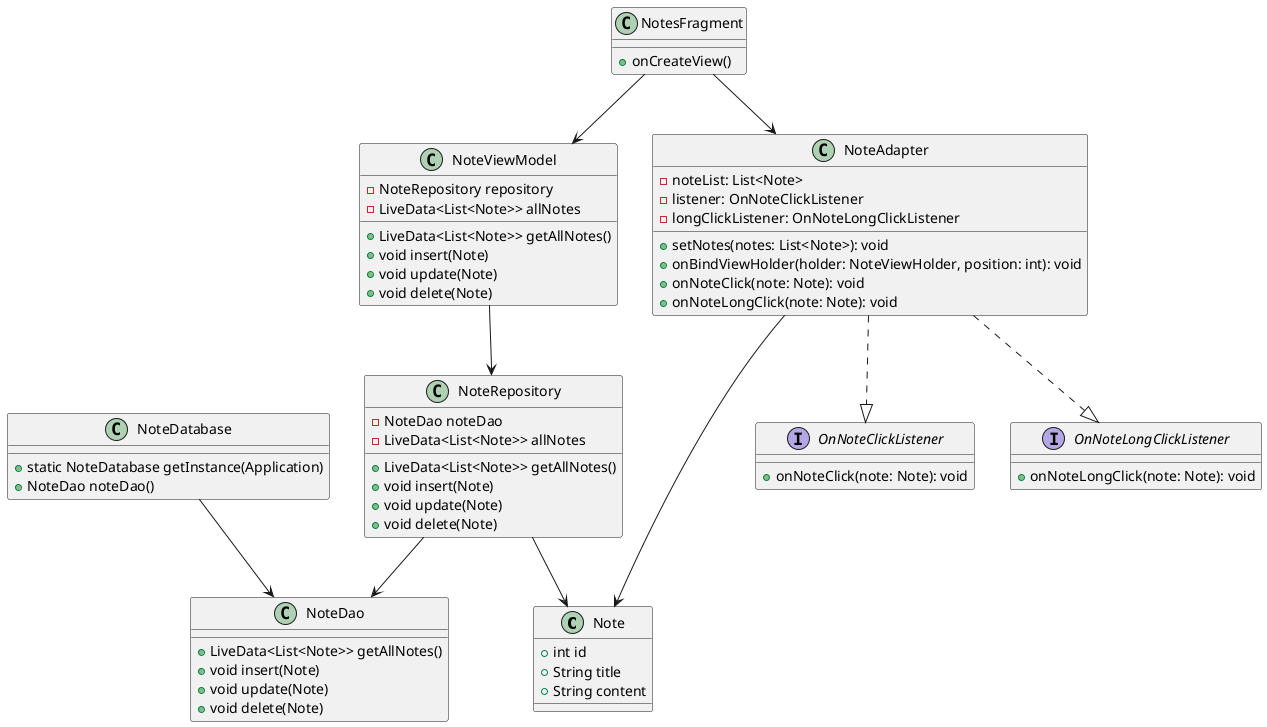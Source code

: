 @startuml
' Модель
class Note {
  +int id
  +String title
  +String content
}

' DAO (скрыт в коде, но логично существует)
class NoteDao {
  +LiveData<List<Note>> getAllNotes()
  +void insert(Note)
  +void update(Note)
  +void delete(Note)
}

' БД
class NoteDatabase {
  +static NoteDatabase getInstance(Application)
  +NoteDao noteDao()
}

' Репозиторий
class NoteRepository {
  -NoteDao noteDao
  -LiveData<List<Note>> allNotes
  +LiveData<List<Note>> getAllNotes()
  +void insert(Note)
  +void update(Note)
  +void delete(Note)
}

' ViewModel
class NoteViewModel {
  -NoteRepository repository
  -LiveData<List<Note>> allNotes
  +LiveData<List<Note>> getAllNotes()
  +void insert(Note)
  +void update(Note)
  +void delete(Note)
}

' View (Fragment)
class NotesFragment {
  +onCreateView()
}

' Адаптер для RecyclerView
class NoteAdapter {
  - noteList: List<Note>
  - listener: OnNoteClickListener
  - longClickListener: OnNoteLongClickListener
  + setNotes(notes: List<Note>): void
  + onBindViewHolder(holder: NoteViewHolder, position: int): void
  + onNoteClick(note: Note): void
  + onNoteLongClick(note: Note): void
}

interface OnNoteClickListener {
  + onNoteClick(note: Note): void
}

interface OnNoteLongClickListener {
  + onNoteLongClick(note: Note): void
}

' Связи
NoteDatabase --> NoteDao
NoteRepository --> NoteDao
NoteRepository --> Note
NoteViewModel --> NoteRepository
NotesFragment --> NoteViewModel
NotesFragment --> NoteAdapter
NoteAdapter --> Note
NoteAdapter ..|> OnNoteClickListener
NoteAdapter ..|> OnNoteLongClickListener

@enduml
